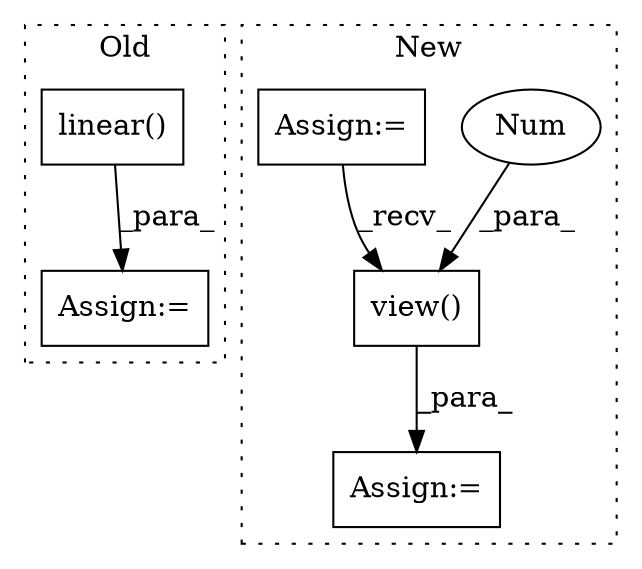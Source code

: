 digraph G {
subgraph cluster0 {
1 [label="linear()" a="75" s="2502,2555" l="9,1" shape="box"];
3 [label="Assign:=" a="68" s="3349" l="4" shape="box"];
label = "Old";
style="dotted";
}
subgraph cluster1 {
2 [label="view()" a="75" s="2965,3029" l="59,1" shape="box"];
4 [label="Num" a="76" s="3028" l="1" shape="ellipse"];
5 [label="Assign:=" a="68" s="2816" l="3" shape="box"];
6 [label="Assign:=" a="68" s="2962" l="3" shape="box"];
label = "New";
style="dotted";
}
1 -> 3 [label="_para_"];
2 -> 6 [label="_para_"];
4 -> 2 [label="_para_"];
5 -> 2 [label="_recv_"];
}